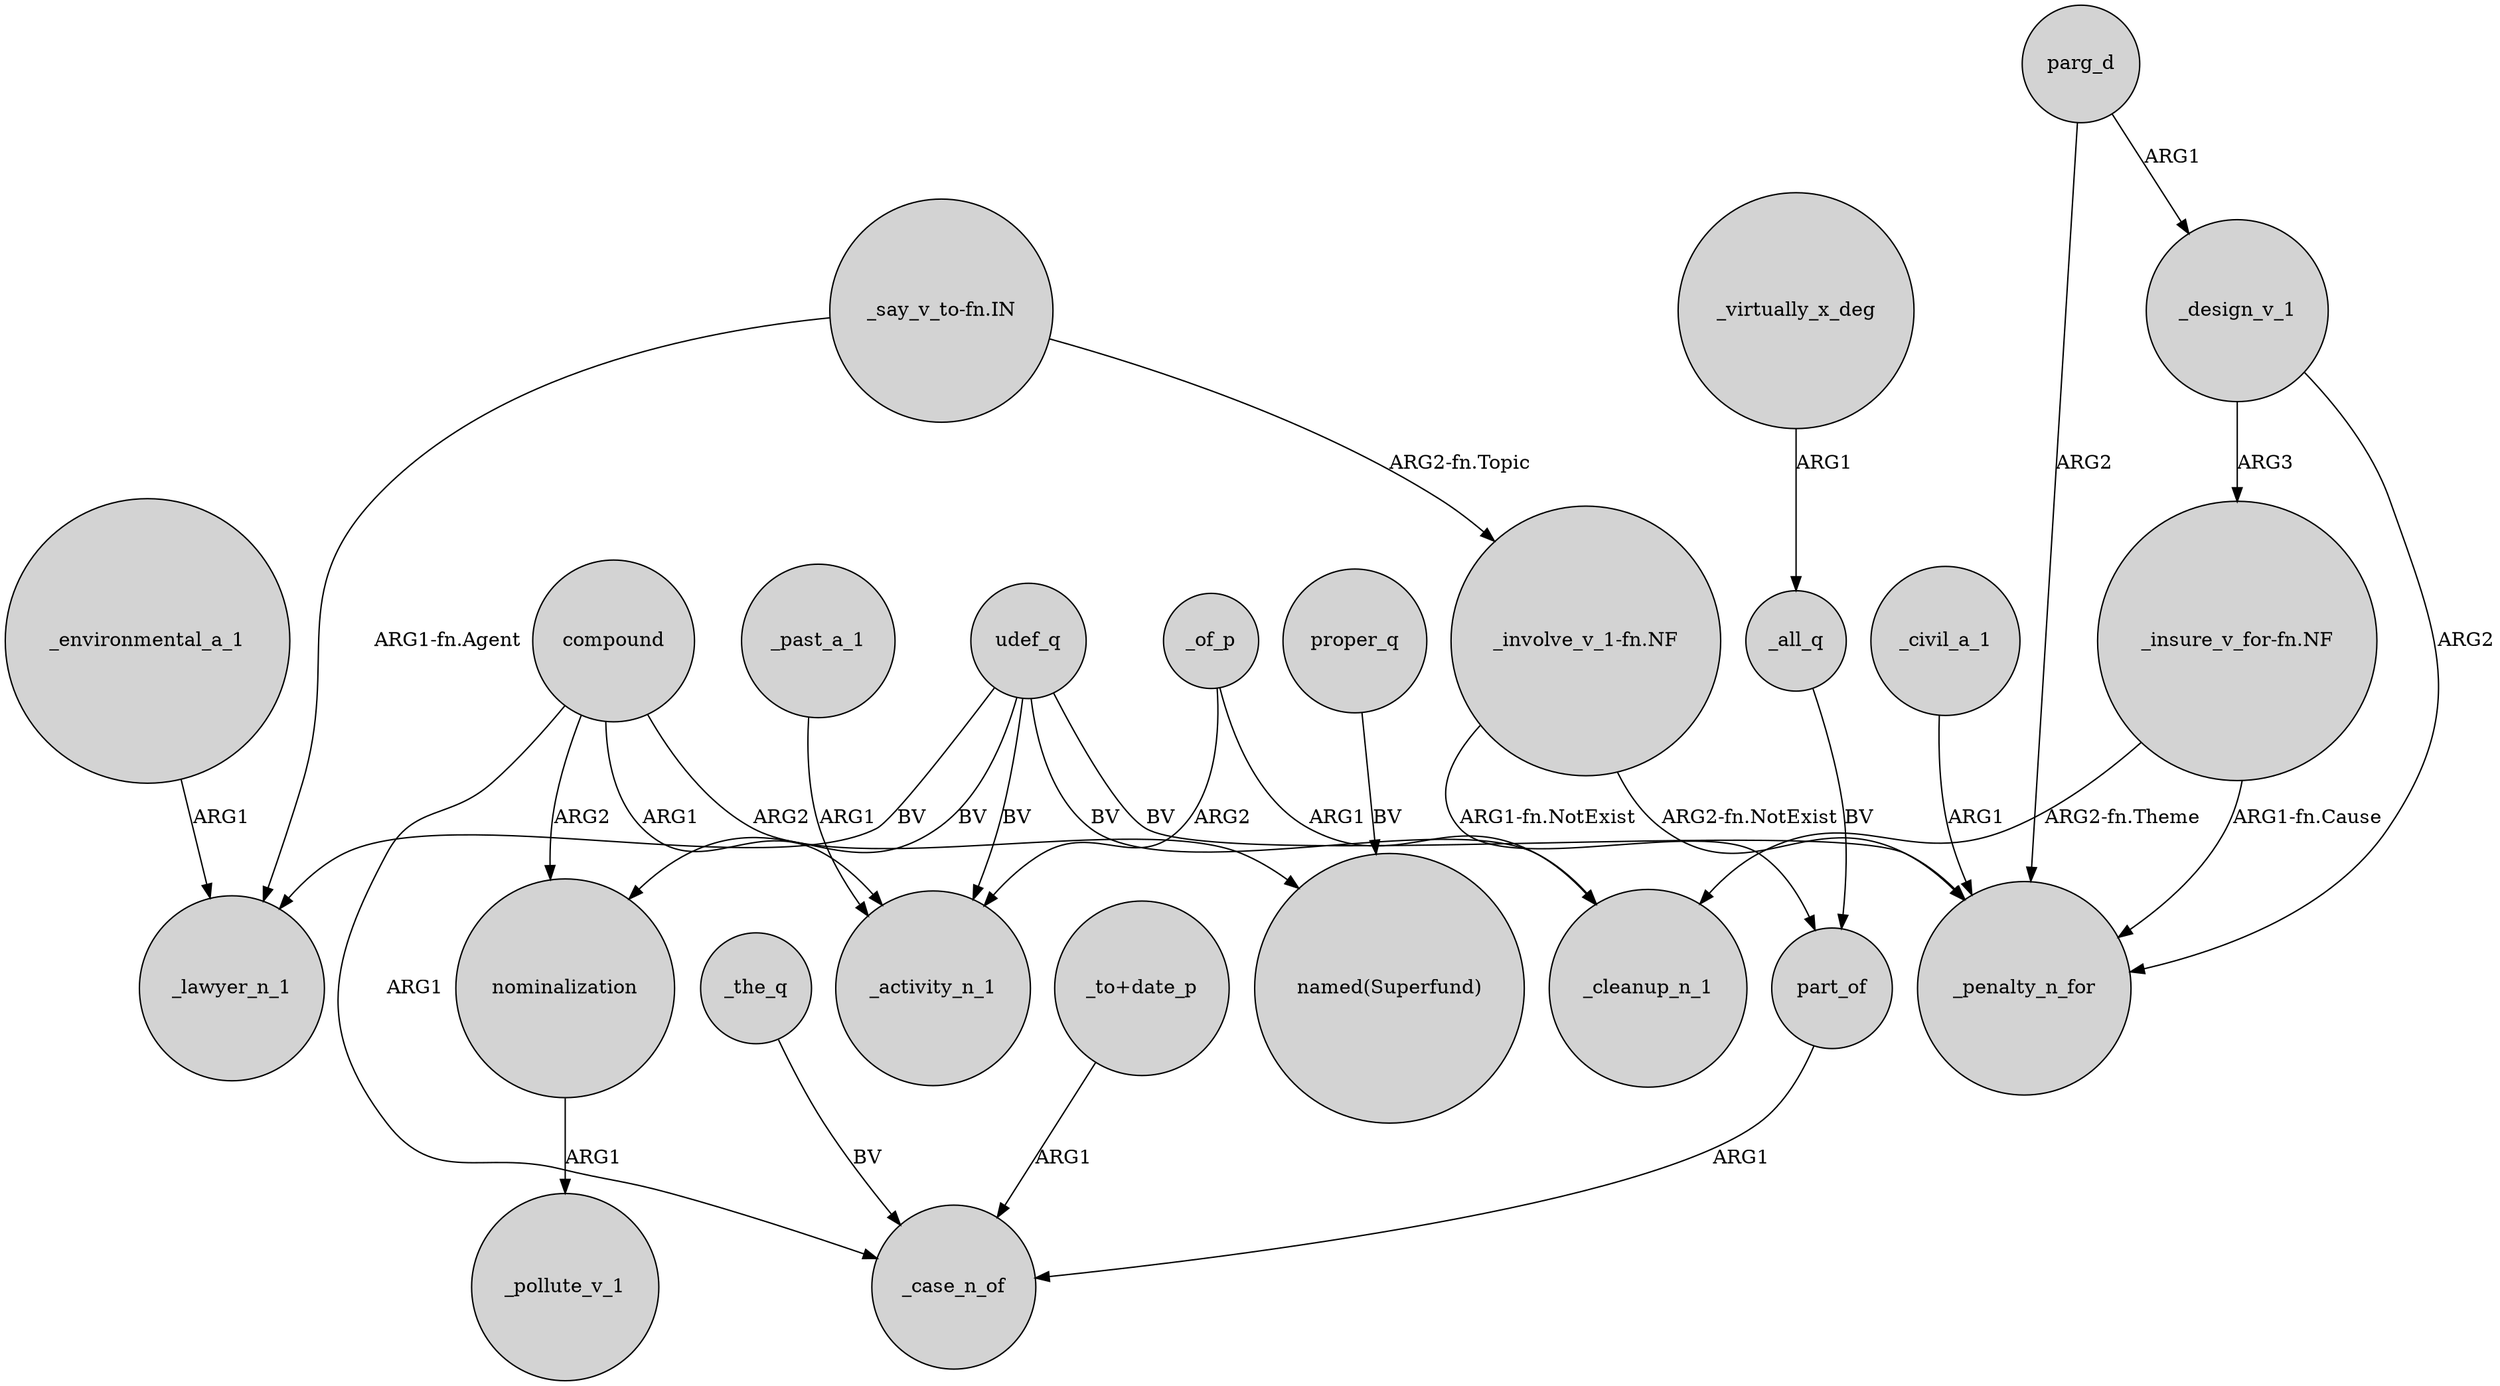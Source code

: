 digraph {
	node [shape=circle style=filled]
	_environmental_a_1 -> _lawyer_n_1 [label=ARG1]
	_all_q -> part_of [label=BV]
	udef_q -> _activity_n_1 [label=BV]
	"_say_v_to-fn.IN" -> _lawyer_n_1 [label="ARG1-fn.Agent"]
	compound -> "named(Superfund)" [label=ARG2]
	_the_q -> _case_n_of [label=BV]
	parg_d -> _penalty_n_for [label=ARG2]
	_past_a_1 -> _activity_n_1 [label=ARG1]
	compound -> nominalization [label=ARG2]
	"_involve_v_1-fn.NF" -> part_of [label="ARG1-fn.NotExist"]
	"_insure_v_for-fn.NF" -> _cleanup_n_1 [label="ARG2-fn.Theme"]
	_of_p -> _activity_n_1 [label=ARG2]
	nominalization -> _pollute_v_1 [label=ARG1]
	compound -> _case_n_of [label=ARG1]
	part_of -> _case_n_of [label=ARG1]
	udef_q -> _penalty_n_for [label=BV]
	_design_v_1 -> "_insure_v_for-fn.NF" [label=ARG3]
	"_involve_v_1-fn.NF" -> _penalty_n_for [label="ARG2-fn.NotExist"]
	compound -> _activity_n_1 [label=ARG1]
	udef_q -> _lawyer_n_1 [label=BV]
	"_insure_v_for-fn.NF" -> _penalty_n_for [label="ARG1-fn.Cause"]
	"_say_v_to-fn.IN" -> "_involve_v_1-fn.NF" [label="ARG2-fn.Topic"]
	udef_q -> nominalization [label=BV]
	parg_d -> _design_v_1 [label=ARG1]
	_virtually_x_deg -> _all_q [label=ARG1]
	_civil_a_1 -> _penalty_n_for [label=ARG1]
	_design_v_1 -> _penalty_n_for [label=ARG2]
	"_to+date_p" -> _case_n_of [label=ARG1]
	_of_p -> _cleanup_n_1 [label=ARG1]
	udef_q -> _cleanup_n_1 [label=BV]
	proper_q -> "named(Superfund)" [label=BV]
}
